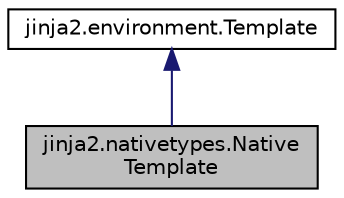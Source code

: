 digraph "jinja2.nativetypes.NativeTemplate"
{
 // LATEX_PDF_SIZE
  edge [fontname="Helvetica",fontsize="10",labelfontname="Helvetica",labelfontsize="10"];
  node [fontname="Helvetica",fontsize="10",shape=record];
  Node1 [label="jinja2.nativetypes.Native\lTemplate",height=0.2,width=0.4,color="black", fillcolor="grey75", style="filled", fontcolor="black",tooltip=" "];
  Node2 -> Node1 [dir="back",color="midnightblue",fontsize="10",style="solid"];
  Node2 [label="jinja2.environment.Template",height=0.2,width=0.4,color="black", fillcolor="white", style="filled",URL="$classjinja2_1_1environment_1_1Template.html",tooltip=" "];
}
